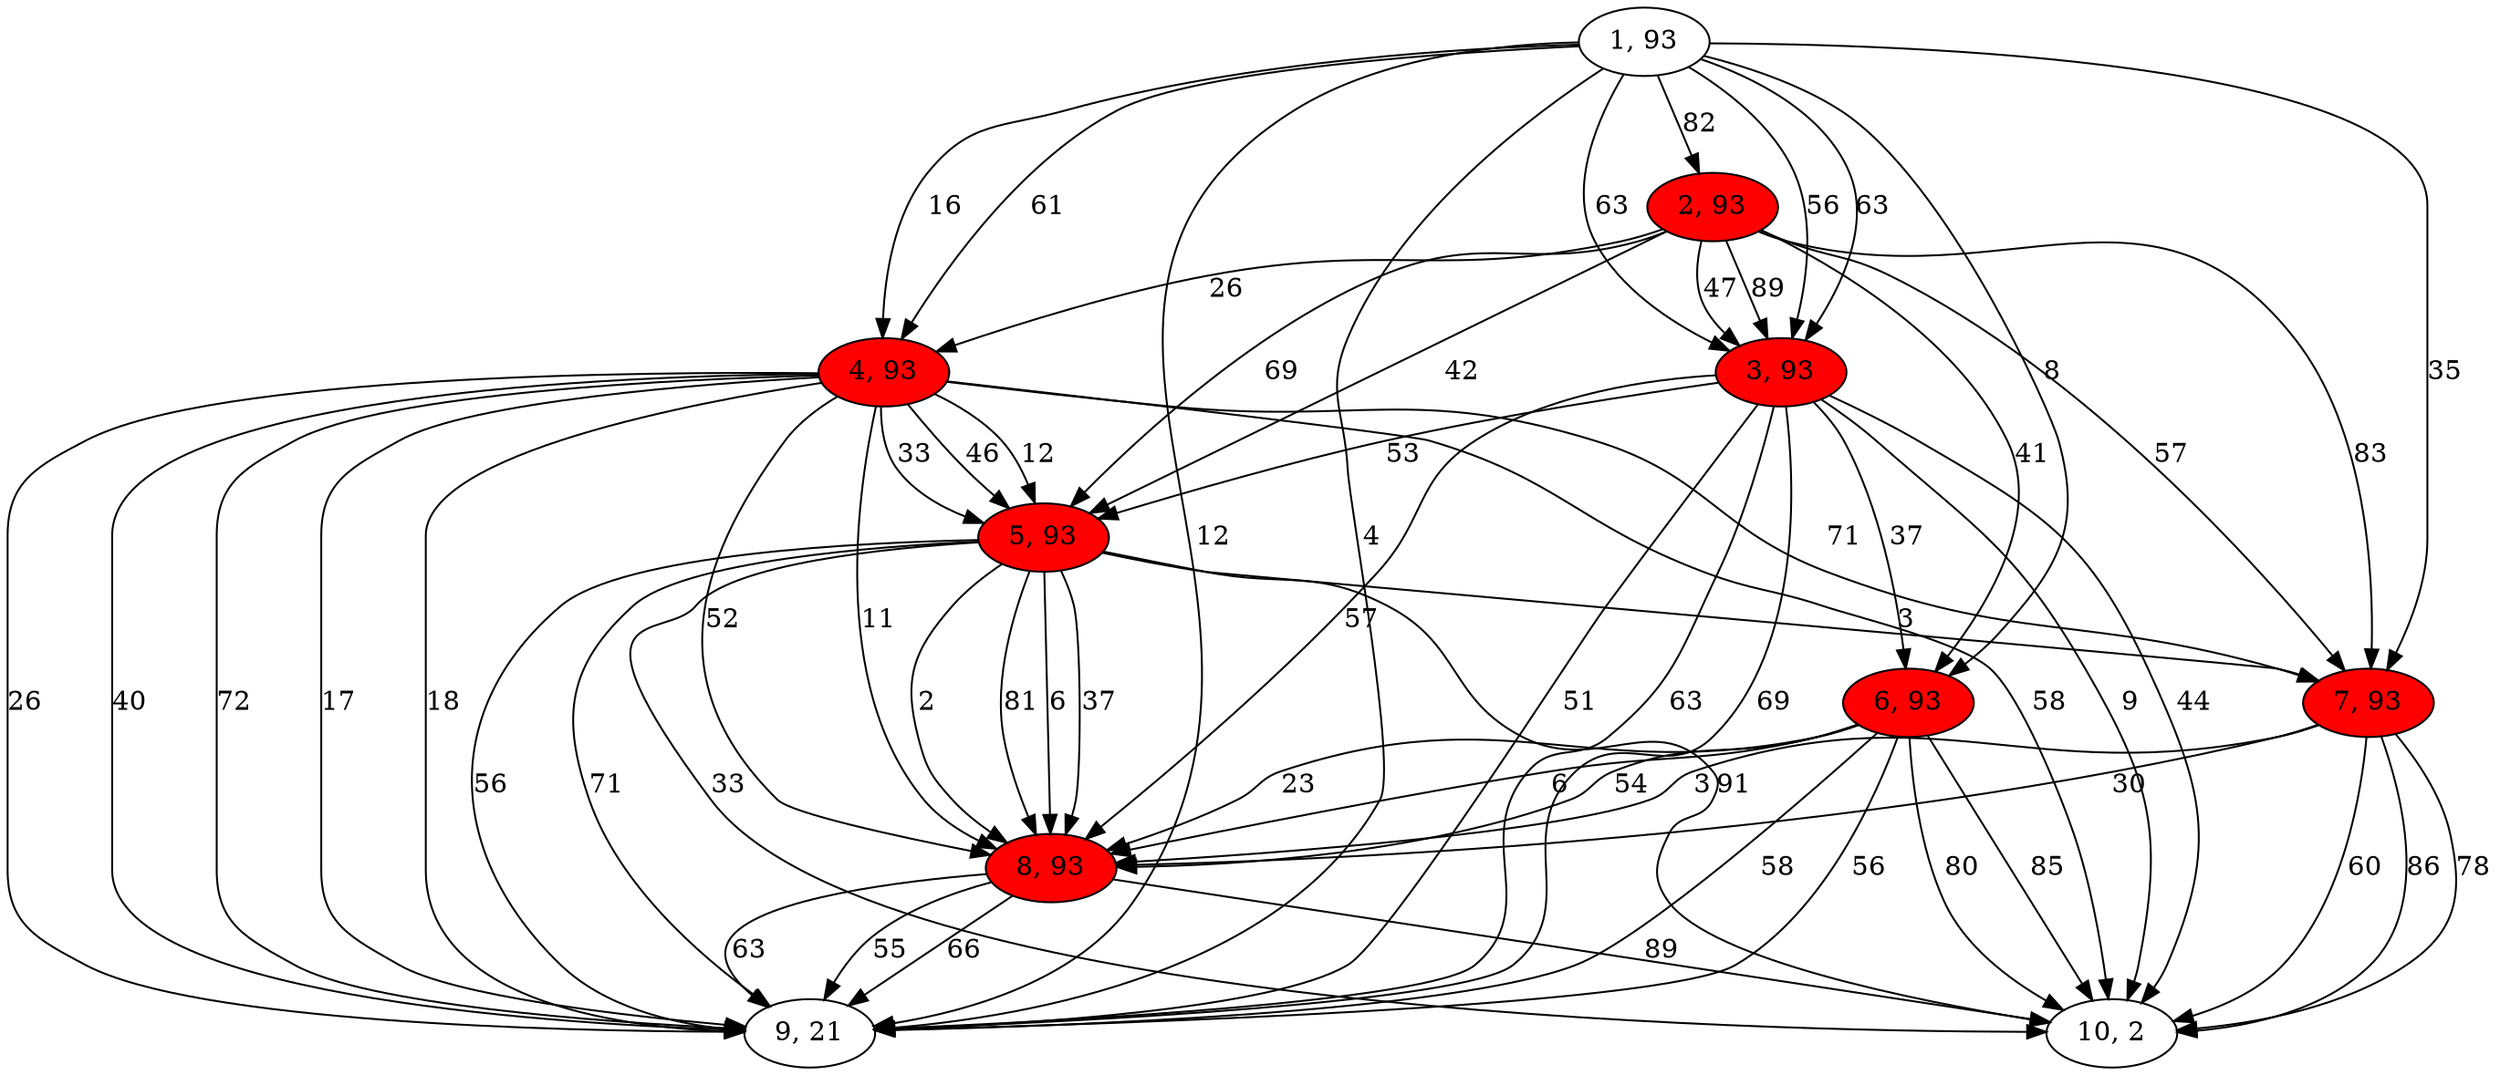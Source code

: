 digraph G{
1[label="1, 93"]
2[label="2, 93"]
3[label="3, 93"]
4[label="4, 93"]
5[label="5, 93"]
6[label="6, 93"]
7[label="7, 93"]
8[label="8, 93"]
9[label="9, 21"]
10[label="10, 2"]
1->7[label="35"]
1->3[label="56"]
1->3[label="63"]
1->6[label="8"]
1->9[label="12"]
1->9[label="4"]
1->3[label="63"]
1->4[label="61"]
1->4[label="16"]
1->2[label="82"]
2[style = filled,fillcolor=red]
2->3[label="47"]
2->4[label="26"]
2->7[label="83"]
2->6[label="41"]
2->5[label="69"]
2->5[label="42"]
2->7[label="57"]
2->3[label="89"]
3[style = filled,fillcolor=red]
3->10[label="9"]
3->5[label="53"]
3->9[label="63"]
3->10[label="44"]
3->9[label="69"]
3->9[label="51"]
3->8[label="57"]
3->6[label="37"]
4[style = filled,fillcolor=red]
4->9[label="72"]
4->9[label="17"]
4->5[label="46"]
4->9[label="18"]
4->9[label="26"]
4->8[label="52"]
4->9[label="40"]
4->8[label="11"]
4->5[label="12"]
4->7[label="71"]
4->10[label="58"]
4->5[label="33"]
5[style = filled,fillcolor=red]
5->7[label="3"]
5->8[label="6"]
5->8[label="37"]
5->10[label="33"]
5->8[label="2"]
5->8[label="81"]
5->9[label="56"]
5->10[label="91"]
5->9[label="71"]
6[style = filled,fillcolor=red]
6->8[label="23"]
6->9[label="56"]
6->8[label="6"]
6->10[label="80"]
6->8[label="54"]
6->10[label="85"]
6->9[label="58"]
7[style = filled,fillcolor=red]
7->8[label="3"]
7->10[label="86"]
7->10[label="78"]
7->8[label="30"]
7->10[label="60"]
8[style = filled,fillcolor=red]
8->10[label="89"]
8->9[label="66"]
8->9[label="63"]
8->9[label="55"]
}
